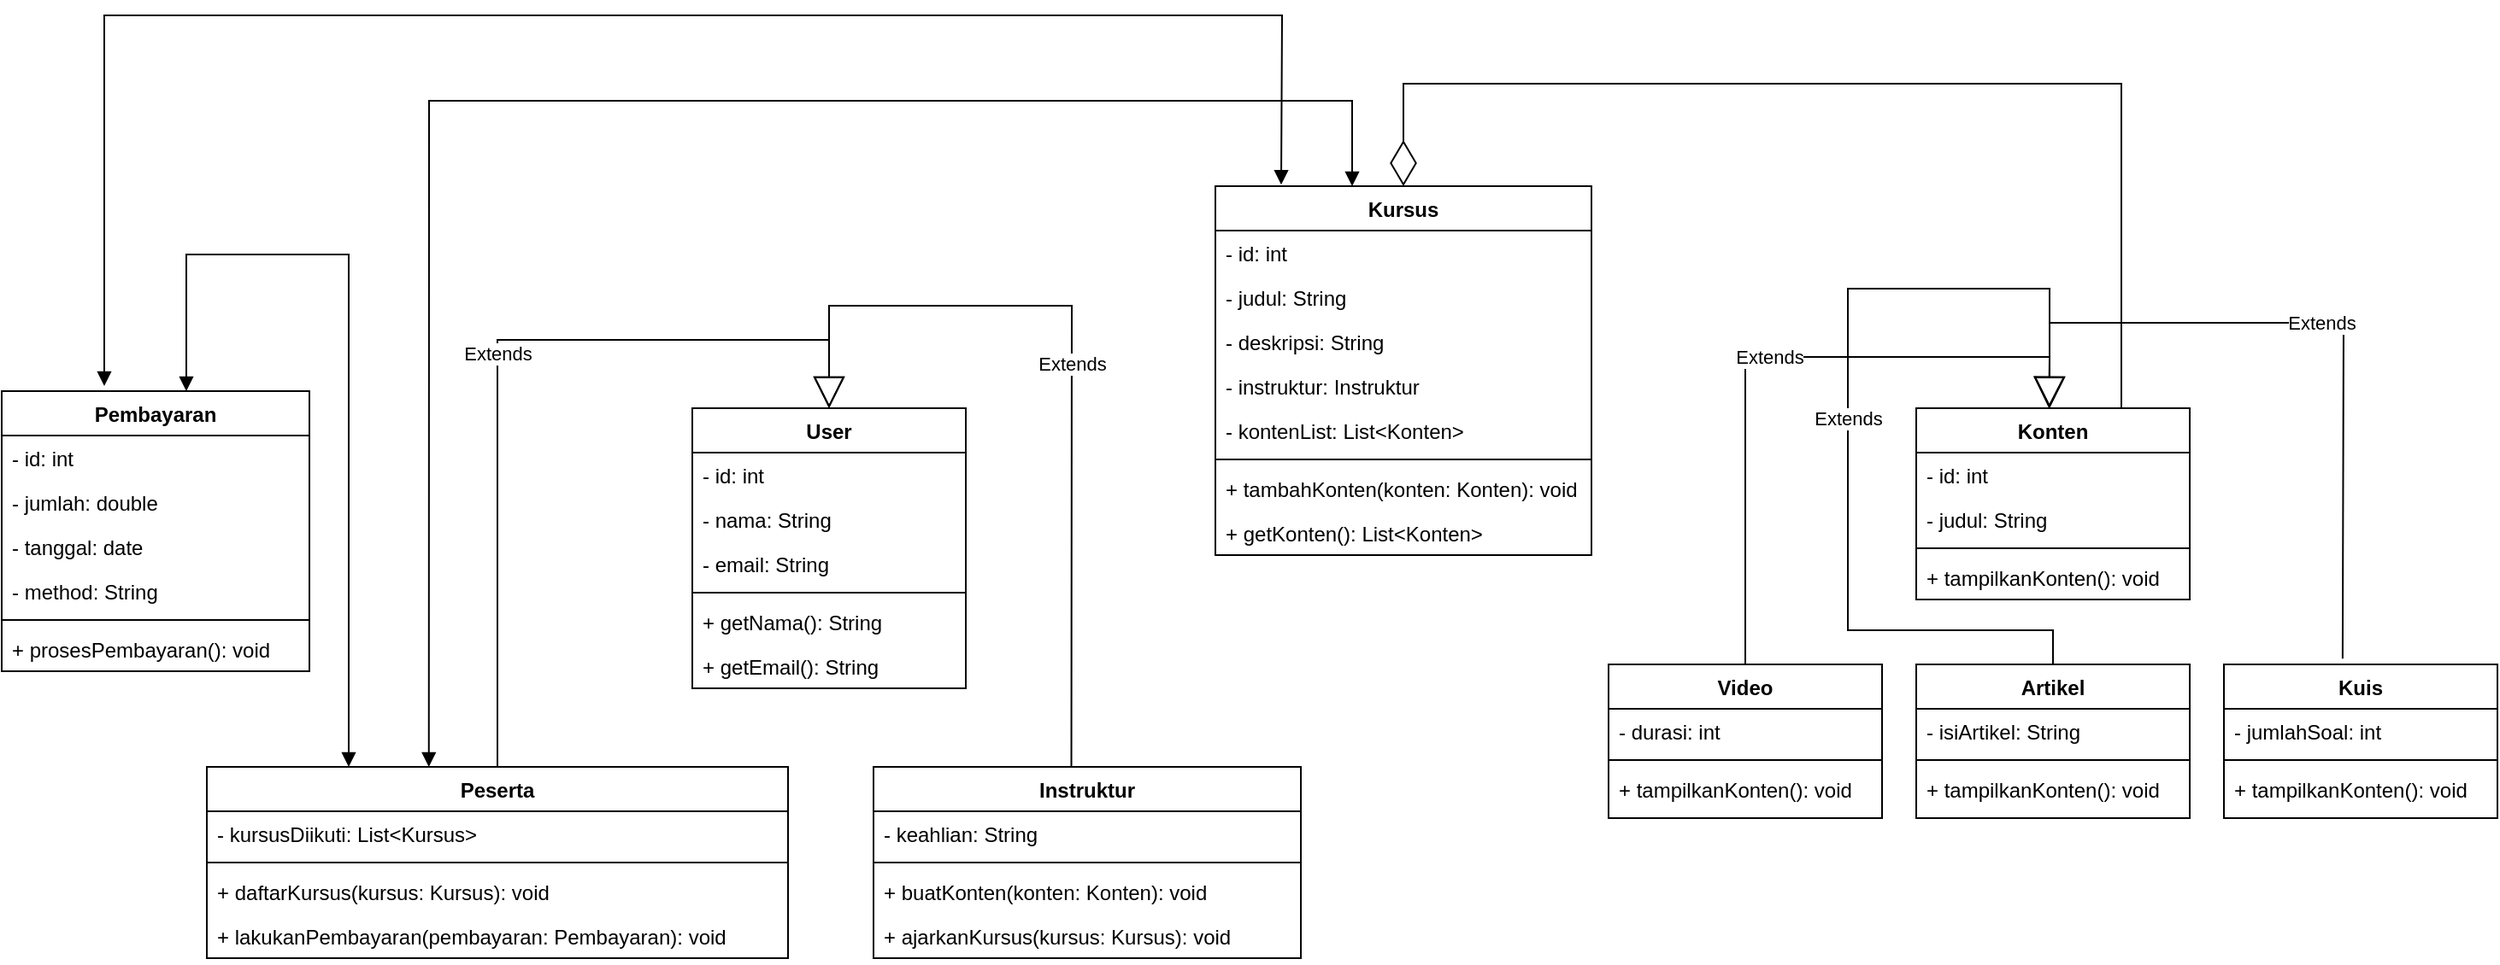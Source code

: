 <mxfile version="27.1.6">
  <diagram id="C5RBs43oDa-KdzZeNtuy" name="Page-1">
    <mxGraphModel dx="1830" dy="1691" grid="1" gridSize="10" guides="1" tooltips="1" connect="1" arrows="1" fold="1" page="1" pageScale="1" pageWidth="827" pageHeight="1169" math="0" shadow="0">
      <root>
        <mxCell id="WIyWlLk6GJQsqaUBKTNV-0" />
        <mxCell id="WIyWlLk6GJQsqaUBKTNV-1" parent="WIyWlLk6GJQsqaUBKTNV-0" />
        <mxCell id="zkfFHV4jXpPFQw0GAbJ--0" value="Instruktur" style="swimlane;fontStyle=1;align=center;verticalAlign=top;childLayout=stackLayout;horizontal=1;startSize=26;horizontalStack=0;resizeParent=1;resizeLast=0;collapsible=1;marginBottom=0;rounded=0;shadow=0;strokeWidth=1;" parent="WIyWlLk6GJQsqaUBKTNV-1" vertex="1">
          <mxGeometry x="360" y="-160" width="250" height="112" as="geometry">
            <mxRectangle x="230" y="140" width="160" height="26" as="alternateBounds" />
          </mxGeometry>
        </mxCell>
        <mxCell id="zkfFHV4jXpPFQw0GAbJ--1" value="- keahlian: String" style="text;align=left;verticalAlign=top;spacingLeft=4;spacingRight=4;overflow=hidden;rotatable=0;points=[[0,0.5],[1,0.5]];portConstraint=eastwest;" parent="zkfFHV4jXpPFQw0GAbJ--0" vertex="1">
          <mxGeometry y="26" width="250" height="26" as="geometry" />
        </mxCell>
        <mxCell id="zkfFHV4jXpPFQw0GAbJ--4" value="" style="line;html=1;strokeWidth=1;align=left;verticalAlign=middle;spacingTop=-1;spacingLeft=3;spacingRight=3;rotatable=0;labelPosition=right;points=[];portConstraint=eastwest;" parent="zkfFHV4jXpPFQw0GAbJ--0" vertex="1">
          <mxGeometry y="52" width="250" height="8" as="geometry" />
        </mxCell>
        <mxCell id="zkfFHV4jXpPFQw0GAbJ--5" value="+ buatKonten(konten: Konten): void" style="text;align=left;verticalAlign=top;spacingLeft=4;spacingRight=4;overflow=hidden;rotatable=0;points=[[0,0.5],[1,0.5]];portConstraint=eastwest;" parent="zkfFHV4jXpPFQw0GAbJ--0" vertex="1">
          <mxGeometry y="60" width="250" height="26" as="geometry" />
        </mxCell>
        <mxCell id="D5QSTnOY90XY7j85dq2K-53" value="+ ajarkanKursus(kursus: Kursus): void" style="text;align=left;verticalAlign=top;spacingLeft=4;spacingRight=4;overflow=hidden;rotatable=0;points=[[0,0.5],[1,0.5]];portConstraint=eastwest;" vertex="1" parent="zkfFHV4jXpPFQw0GAbJ--0">
          <mxGeometry y="86" width="250" height="26" as="geometry" />
        </mxCell>
        <mxCell id="zkfFHV4jXpPFQw0GAbJ--17" value="Kursus" style="swimlane;fontStyle=1;align=center;verticalAlign=top;childLayout=stackLayout;horizontal=1;startSize=26;horizontalStack=0;resizeParent=1;resizeLast=0;collapsible=1;marginBottom=0;rounded=0;shadow=0;strokeWidth=1;" parent="WIyWlLk6GJQsqaUBKTNV-1" vertex="1">
          <mxGeometry x="560" y="-500" width="220" height="216" as="geometry">
            <mxRectangle x="550" y="140" width="160" height="26" as="alternateBounds" />
          </mxGeometry>
        </mxCell>
        <mxCell id="zkfFHV4jXpPFQw0GAbJ--18" value="- id: int" style="text;align=left;verticalAlign=top;spacingLeft=4;spacingRight=4;overflow=hidden;rotatable=0;points=[[0,0.5],[1,0.5]];portConstraint=eastwest;" parent="zkfFHV4jXpPFQw0GAbJ--17" vertex="1">
          <mxGeometry y="26" width="220" height="26" as="geometry" />
        </mxCell>
        <mxCell id="zkfFHV4jXpPFQw0GAbJ--19" value="- judul: String" style="text;align=left;verticalAlign=top;spacingLeft=4;spacingRight=4;overflow=hidden;rotatable=0;points=[[0,0.5],[1,0.5]];portConstraint=eastwest;rounded=0;shadow=0;html=0;" parent="zkfFHV4jXpPFQw0GAbJ--17" vertex="1">
          <mxGeometry y="52" width="220" height="26" as="geometry" />
        </mxCell>
        <mxCell id="zkfFHV4jXpPFQw0GAbJ--20" value="- deskripsi: String" style="text;align=left;verticalAlign=top;spacingLeft=4;spacingRight=4;overflow=hidden;rotatable=0;points=[[0,0.5],[1,0.5]];portConstraint=eastwest;rounded=0;shadow=0;html=0;" parent="zkfFHV4jXpPFQw0GAbJ--17" vertex="1">
          <mxGeometry y="78" width="220" height="26" as="geometry" />
        </mxCell>
        <mxCell id="zkfFHV4jXpPFQw0GAbJ--24" value="- instruktur: Instruktur" style="text;align=left;verticalAlign=top;spacingLeft=4;spacingRight=4;overflow=hidden;rotatable=0;points=[[0,0.5],[1,0.5]];portConstraint=eastwest;" parent="zkfFHV4jXpPFQw0GAbJ--17" vertex="1">
          <mxGeometry y="104" width="220" height="26" as="geometry" />
        </mxCell>
        <mxCell id="zkfFHV4jXpPFQw0GAbJ--25" value="- kontenList: List&lt;Konten&gt;" style="text;align=left;verticalAlign=top;spacingLeft=4;spacingRight=4;overflow=hidden;rotatable=0;points=[[0,0.5],[1,0.5]];portConstraint=eastwest;" parent="zkfFHV4jXpPFQw0GAbJ--17" vertex="1">
          <mxGeometry y="130" width="220" height="26" as="geometry" />
        </mxCell>
        <mxCell id="zkfFHV4jXpPFQw0GAbJ--23" value="" style="line;html=1;strokeWidth=1;align=left;verticalAlign=middle;spacingTop=-1;spacingLeft=3;spacingRight=3;rotatable=0;labelPosition=right;points=[];portConstraint=eastwest;" parent="zkfFHV4jXpPFQw0GAbJ--17" vertex="1">
          <mxGeometry y="156" width="220" height="8" as="geometry" />
        </mxCell>
        <mxCell id="D5QSTnOY90XY7j85dq2K-54" value="+ tambahKonten(konten: Konten): void" style="text;align=left;verticalAlign=top;spacingLeft=4;spacingRight=4;overflow=hidden;rotatable=0;points=[[0,0.5],[1,0.5]];portConstraint=eastwest;" vertex="1" parent="zkfFHV4jXpPFQw0GAbJ--17">
          <mxGeometry y="164" width="220" height="26" as="geometry" />
        </mxCell>
        <mxCell id="D5QSTnOY90XY7j85dq2K-55" value="+ getKonten(): List&lt;Konten&gt;" style="text;align=left;verticalAlign=top;spacingLeft=4;spacingRight=4;overflow=hidden;rotatable=0;points=[[0,0.5],[1,0.5]];portConstraint=eastwest;" vertex="1" parent="zkfFHV4jXpPFQw0GAbJ--17">
          <mxGeometry y="190" width="220" height="26" as="geometry" />
        </mxCell>
        <mxCell id="D5QSTnOY90XY7j85dq2K-38" value="User" style="swimlane;fontStyle=1;align=center;verticalAlign=top;childLayout=stackLayout;horizontal=1;startSize=26;horizontalStack=0;resizeParent=1;resizeLast=0;collapsible=1;marginBottom=0;rounded=0;shadow=0;strokeWidth=1;" vertex="1" parent="WIyWlLk6GJQsqaUBKTNV-1">
          <mxGeometry x="254" y="-370" width="160" height="164" as="geometry">
            <mxRectangle x="230" y="140" width="160" height="26" as="alternateBounds" />
          </mxGeometry>
        </mxCell>
        <mxCell id="D5QSTnOY90XY7j85dq2K-39" value="- id: int" style="text;align=left;verticalAlign=top;spacingLeft=4;spacingRight=4;overflow=hidden;rotatable=0;points=[[0,0.5],[1,0.5]];portConstraint=eastwest;" vertex="1" parent="D5QSTnOY90XY7j85dq2K-38">
          <mxGeometry y="26" width="160" height="26" as="geometry" />
        </mxCell>
        <mxCell id="D5QSTnOY90XY7j85dq2K-40" value="- nama: String" style="text;align=left;verticalAlign=top;spacingLeft=4;spacingRight=4;overflow=hidden;rotatable=0;points=[[0,0.5],[1,0.5]];portConstraint=eastwest;rounded=0;shadow=0;html=0;" vertex="1" parent="D5QSTnOY90XY7j85dq2K-38">
          <mxGeometry y="52" width="160" height="26" as="geometry" />
        </mxCell>
        <mxCell id="D5QSTnOY90XY7j85dq2K-41" value="- email: String" style="text;align=left;verticalAlign=top;spacingLeft=4;spacingRight=4;overflow=hidden;rotatable=0;points=[[0,0.5],[1,0.5]];portConstraint=eastwest;rounded=0;shadow=0;html=0;" vertex="1" parent="D5QSTnOY90XY7j85dq2K-38">
          <mxGeometry y="78" width="160" height="26" as="geometry" />
        </mxCell>
        <mxCell id="D5QSTnOY90XY7j85dq2K-42" value="" style="line;html=1;strokeWidth=1;align=left;verticalAlign=middle;spacingTop=-1;spacingLeft=3;spacingRight=3;rotatable=0;labelPosition=right;points=[];portConstraint=eastwest;" vertex="1" parent="D5QSTnOY90XY7j85dq2K-38">
          <mxGeometry y="104" width="160" height="8" as="geometry" />
        </mxCell>
        <mxCell id="D5QSTnOY90XY7j85dq2K-43" value="+ getNama(): String" style="text;align=left;verticalAlign=top;spacingLeft=4;spacingRight=4;overflow=hidden;rotatable=0;points=[[0,0.5],[1,0.5]];portConstraint=eastwest;" vertex="1" parent="D5QSTnOY90XY7j85dq2K-38">
          <mxGeometry y="112" width="160" height="26" as="geometry" />
        </mxCell>
        <mxCell id="D5QSTnOY90XY7j85dq2K-45" value="+ getEmail(): String" style="text;align=left;verticalAlign=top;spacingLeft=4;spacingRight=4;overflow=hidden;rotatable=0;points=[[0,0.5],[1,0.5]];portConstraint=eastwest;" vertex="1" parent="D5QSTnOY90XY7j85dq2K-38">
          <mxGeometry y="138" width="160" height="26" as="geometry" />
        </mxCell>
        <mxCell id="D5QSTnOY90XY7j85dq2K-46" value="Peserta" style="swimlane;fontStyle=1;align=center;verticalAlign=top;childLayout=stackLayout;horizontal=1;startSize=26;horizontalStack=0;resizeParent=1;resizeLast=0;collapsible=1;marginBottom=0;rounded=0;shadow=0;strokeWidth=1;" vertex="1" parent="WIyWlLk6GJQsqaUBKTNV-1">
          <mxGeometry x="-30" y="-160" width="340" height="112" as="geometry">
            <mxRectangle x="550" y="140" width="160" height="26" as="alternateBounds" />
          </mxGeometry>
        </mxCell>
        <mxCell id="D5QSTnOY90XY7j85dq2K-48" value="- kursusDiikuti: List&lt;Kursus&gt;" style="text;align=left;verticalAlign=top;spacingLeft=4;spacingRight=4;overflow=hidden;rotatable=0;points=[[0,0.5],[1,0.5]];portConstraint=eastwest;rounded=0;shadow=0;html=0;" vertex="1" parent="D5QSTnOY90XY7j85dq2K-46">
          <mxGeometry y="26" width="340" height="26" as="geometry" />
        </mxCell>
        <mxCell id="D5QSTnOY90XY7j85dq2K-50" value="" style="line;html=1;strokeWidth=1;align=left;verticalAlign=middle;spacingTop=-1;spacingLeft=3;spacingRight=3;rotatable=0;labelPosition=right;points=[];portConstraint=eastwest;" vertex="1" parent="D5QSTnOY90XY7j85dq2K-46">
          <mxGeometry y="52" width="340" height="8" as="geometry" />
        </mxCell>
        <mxCell id="D5QSTnOY90XY7j85dq2K-51" value="+ daftarKursus(kursus: Kursus): void" style="text;align=left;verticalAlign=top;spacingLeft=4;spacingRight=4;overflow=hidden;rotatable=0;points=[[0,0.5],[1,0.5]];portConstraint=eastwest;" vertex="1" parent="D5QSTnOY90XY7j85dq2K-46">
          <mxGeometry y="60" width="340" height="26" as="geometry" />
        </mxCell>
        <mxCell id="D5QSTnOY90XY7j85dq2K-52" value="+ lakukanPembayaran(pembayaran: Pembayaran): void" style="text;align=left;verticalAlign=top;spacingLeft=4;spacingRight=4;overflow=hidden;rotatable=0;points=[[0,0.5],[1,0.5]];portConstraint=eastwest;" vertex="1" parent="D5QSTnOY90XY7j85dq2K-46">
          <mxGeometry y="86" width="340" height="26" as="geometry" />
        </mxCell>
        <mxCell id="D5QSTnOY90XY7j85dq2K-56" value="Konten" style="swimlane;fontStyle=1;align=center;verticalAlign=top;childLayout=stackLayout;horizontal=1;startSize=26;horizontalStack=0;resizeParent=1;resizeLast=0;collapsible=1;marginBottom=0;rounded=0;shadow=0;strokeWidth=1;" vertex="1" parent="WIyWlLk6GJQsqaUBKTNV-1">
          <mxGeometry x="970" y="-370" width="160" height="112" as="geometry">
            <mxRectangle x="550" y="140" width="160" height="26" as="alternateBounds" />
          </mxGeometry>
        </mxCell>
        <mxCell id="D5QSTnOY90XY7j85dq2K-57" value="- id: int" style="text;align=left;verticalAlign=top;spacingLeft=4;spacingRight=4;overflow=hidden;rotatable=0;points=[[0,0.5],[1,0.5]];portConstraint=eastwest;" vertex="1" parent="D5QSTnOY90XY7j85dq2K-56">
          <mxGeometry y="26" width="160" height="26" as="geometry" />
        </mxCell>
        <mxCell id="D5QSTnOY90XY7j85dq2K-58" value="- judul: String" style="text;align=left;verticalAlign=top;spacingLeft=4;spacingRight=4;overflow=hidden;rotatable=0;points=[[0,0.5],[1,0.5]];portConstraint=eastwest;rounded=0;shadow=0;html=0;" vertex="1" parent="D5QSTnOY90XY7j85dq2K-56">
          <mxGeometry y="52" width="160" height="26" as="geometry" />
        </mxCell>
        <mxCell id="D5QSTnOY90XY7j85dq2K-60" value="" style="line;html=1;strokeWidth=1;align=left;verticalAlign=middle;spacingTop=-1;spacingLeft=3;spacingRight=3;rotatable=0;labelPosition=right;points=[];portConstraint=eastwest;" vertex="1" parent="D5QSTnOY90XY7j85dq2K-56">
          <mxGeometry y="78" width="160" height="8" as="geometry" />
        </mxCell>
        <mxCell id="D5QSTnOY90XY7j85dq2K-61" value="+ tampilkanKonten(): void" style="text;align=left;verticalAlign=top;spacingLeft=4;spacingRight=4;overflow=hidden;rotatable=0;points=[[0,0.5],[1,0.5]];portConstraint=eastwest;" vertex="1" parent="D5QSTnOY90XY7j85dq2K-56">
          <mxGeometry y="86" width="160" height="26" as="geometry" />
        </mxCell>
        <mxCell id="D5QSTnOY90XY7j85dq2K-63" value="Video" style="swimlane;fontStyle=1;align=center;verticalAlign=top;childLayout=stackLayout;horizontal=1;startSize=26;horizontalStack=0;resizeParent=1;resizeLast=0;collapsible=1;marginBottom=0;rounded=0;shadow=0;strokeWidth=1;" vertex="1" parent="WIyWlLk6GJQsqaUBKTNV-1">
          <mxGeometry x="790" y="-220" width="160" height="90" as="geometry">
            <mxRectangle x="550" y="140" width="160" height="26" as="alternateBounds" />
          </mxGeometry>
        </mxCell>
        <mxCell id="D5QSTnOY90XY7j85dq2K-64" value="- durasi: int" style="text;align=left;verticalAlign=top;spacingLeft=4;spacingRight=4;overflow=hidden;rotatable=0;points=[[0,0.5],[1,0.5]];portConstraint=eastwest;" vertex="1" parent="D5QSTnOY90XY7j85dq2K-63">
          <mxGeometry y="26" width="160" height="26" as="geometry" />
        </mxCell>
        <mxCell id="D5QSTnOY90XY7j85dq2K-66" value="" style="line;html=1;strokeWidth=1;align=left;verticalAlign=middle;spacingTop=-1;spacingLeft=3;spacingRight=3;rotatable=0;labelPosition=right;points=[];portConstraint=eastwest;" vertex="1" parent="D5QSTnOY90XY7j85dq2K-63">
          <mxGeometry y="52" width="160" height="8" as="geometry" />
        </mxCell>
        <mxCell id="D5QSTnOY90XY7j85dq2K-67" value="+ tampilkanKonten(): void" style="text;align=left;verticalAlign=top;spacingLeft=4;spacingRight=4;overflow=hidden;rotatable=0;points=[[0,0.5],[1,0.5]];portConstraint=eastwest;" vertex="1" parent="D5QSTnOY90XY7j85dq2K-63">
          <mxGeometry y="60" width="160" height="30" as="geometry" />
        </mxCell>
        <mxCell id="D5QSTnOY90XY7j85dq2K-68" value="Artikel" style="swimlane;fontStyle=1;align=center;verticalAlign=top;childLayout=stackLayout;horizontal=1;startSize=26;horizontalStack=0;resizeParent=1;resizeLast=0;collapsible=1;marginBottom=0;rounded=0;shadow=0;strokeWidth=1;" vertex="1" parent="WIyWlLk6GJQsqaUBKTNV-1">
          <mxGeometry x="970" y="-220" width="160" height="90" as="geometry">
            <mxRectangle x="550" y="140" width="160" height="26" as="alternateBounds" />
          </mxGeometry>
        </mxCell>
        <mxCell id="D5QSTnOY90XY7j85dq2K-69" value="- isiArtikel: String" style="text;align=left;verticalAlign=top;spacingLeft=4;spacingRight=4;overflow=hidden;rotatable=0;points=[[0,0.5],[1,0.5]];portConstraint=eastwest;" vertex="1" parent="D5QSTnOY90XY7j85dq2K-68">
          <mxGeometry y="26" width="160" height="26" as="geometry" />
        </mxCell>
        <mxCell id="D5QSTnOY90XY7j85dq2K-70" value="" style="line;html=1;strokeWidth=1;align=left;verticalAlign=middle;spacingTop=-1;spacingLeft=3;spacingRight=3;rotatable=0;labelPosition=right;points=[];portConstraint=eastwest;" vertex="1" parent="D5QSTnOY90XY7j85dq2K-68">
          <mxGeometry y="52" width="160" height="8" as="geometry" />
        </mxCell>
        <mxCell id="D5QSTnOY90XY7j85dq2K-71" value="+ tampilkanKonten(): void" style="text;align=left;verticalAlign=top;spacingLeft=4;spacingRight=4;overflow=hidden;rotatable=0;points=[[0,0.5],[1,0.5]];portConstraint=eastwest;" vertex="1" parent="D5QSTnOY90XY7j85dq2K-68">
          <mxGeometry y="60" width="160" height="30" as="geometry" />
        </mxCell>
        <mxCell id="D5QSTnOY90XY7j85dq2K-72" value="Kuis" style="swimlane;fontStyle=1;align=center;verticalAlign=top;childLayout=stackLayout;horizontal=1;startSize=26;horizontalStack=0;resizeParent=1;resizeLast=0;collapsible=1;marginBottom=0;rounded=0;shadow=0;strokeWidth=1;" vertex="1" parent="WIyWlLk6GJQsqaUBKTNV-1">
          <mxGeometry x="1150" y="-220" width="160" height="90" as="geometry">
            <mxRectangle x="550" y="140" width="160" height="26" as="alternateBounds" />
          </mxGeometry>
        </mxCell>
        <mxCell id="D5QSTnOY90XY7j85dq2K-73" value="- jumlahSoal: int" style="text;align=left;verticalAlign=top;spacingLeft=4;spacingRight=4;overflow=hidden;rotatable=0;points=[[0,0.5],[1,0.5]];portConstraint=eastwest;" vertex="1" parent="D5QSTnOY90XY7j85dq2K-72">
          <mxGeometry y="26" width="160" height="26" as="geometry" />
        </mxCell>
        <mxCell id="D5QSTnOY90XY7j85dq2K-74" value="" style="line;html=1;strokeWidth=1;align=left;verticalAlign=middle;spacingTop=-1;spacingLeft=3;spacingRight=3;rotatable=0;labelPosition=right;points=[];portConstraint=eastwest;" vertex="1" parent="D5QSTnOY90XY7j85dq2K-72">
          <mxGeometry y="52" width="160" height="8" as="geometry" />
        </mxCell>
        <mxCell id="D5QSTnOY90XY7j85dq2K-75" value="+ tampilkanKonten(): void" style="text;align=left;verticalAlign=top;spacingLeft=4;spacingRight=4;overflow=hidden;rotatable=0;points=[[0,0.5],[1,0.5]];portConstraint=eastwest;" vertex="1" parent="D5QSTnOY90XY7j85dq2K-72">
          <mxGeometry y="60" width="160" height="30" as="geometry" />
        </mxCell>
        <mxCell id="D5QSTnOY90XY7j85dq2K-76" value="Pembayaran" style="swimlane;fontStyle=1;align=center;verticalAlign=top;childLayout=stackLayout;horizontal=1;startSize=26;horizontalStack=0;resizeParent=1;resizeLast=0;collapsible=1;marginBottom=0;rounded=0;shadow=0;strokeWidth=1;" vertex="1" parent="WIyWlLk6GJQsqaUBKTNV-1">
          <mxGeometry x="-150" y="-380" width="180" height="164" as="geometry">
            <mxRectangle x="550" y="140" width="160" height="26" as="alternateBounds" />
          </mxGeometry>
        </mxCell>
        <mxCell id="D5QSTnOY90XY7j85dq2K-77" value="- id: int" style="text;align=left;verticalAlign=top;spacingLeft=4;spacingRight=4;overflow=hidden;rotatable=0;points=[[0,0.5],[1,0.5]];portConstraint=eastwest;" vertex="1" parent="D5QSTnOY90XY7j85dq2K-76">
          <mxGeometry y="26" width="180" height="26" as="geometry" />
        </mxCell>
        <mxCell id="D5QSTnOY90XY7j85dq2K-78" value="- jumlah: double" style="text;align=left;verticalAlign=top;spacingLeft=4;spacingRight=4;overflow=hidden;rotatable=0;points=[[0,0.5],[1,0.5]];portConstraint=eastwest;rounded=0;shadow=0;html=0;" vertex="1" parent="D5QSTnOY90XY7j85dq2K-76">
          <mxGeometry y="52" width="180" height="26" as="geometry" />
        </mxCell>
        <mxCell id="D5QSTnOY90XY7j85dq2K-79" value="- tanggal: date" style="text;align=left;verticalAlign=top;spacingLeft=4;spacingRight=4;overflow=hidden;rotatable=0;points=[[0,0.5],[1,0.5]];portConstraint=eastwest;rounded=0;shadow=0;html=0;" vertex="1" parent="D5QSTnOY90XY7j85dq2K-76">
          <mxGeometry y="78" width="180" height="26" as="geometry" />
        </mxCell>
        <mxCell id="D5QSTnOY90XY7j85dq2K-80" value="- method: String" style="text;align=left;verticalAlign=top;spacingLeft=4;spacingRight=4;overflow=hidden;rotatable=0;points=[[0,0.5],[1,0.5]];portConstraint=eastwest;" vertex="1" parent="D5QSTnOY90XY7j85dq2K-76">
          <mxGeometry y="104" width="180" height="26" as="geometry" />
        </mxCell>
        <mxCell id="D5QSTnOY90XY7j85dq2K-82" value="" style="line;html=1;strokeWidth=1;align=left;verticalAlign=middle;spacingTop=-1;spacingLeft=3;spacingRight=3;rotatable=0;labelPosition=right;points=[];portConstraint=eastwest;" vertex="1" parent="D5QSTnOY90XY7j85dq2K-76">
          <mxGeometry y="130" width="180" height="8" as="geometry" />
        </mxCell>
        <mxCell id="D5QSTnOY90XY7j85dq2K-83" value="+ prosesPembayaran(): void" style="text;align=left;verticalAlign=top;spacingLeft=4;spacingRight=4;overflow=hidden;rotatable=0;points=[[0,0.5],[1,0.5]];portConstraint=eastwest;" vertex="1" parent="D5QSTnOY90XY7j85dq2K-76">
          <mxGeometry y="138" width="180" height="26" as="geometry" />
        </mxCell>
        <mxCell id="D5QSTnOY90XY7j85dq2K-86" value="Extends" style="endArrow=block;endSize=16;endFill=0;html=1;rounded=0;entryX=0.5;entryY=0;entryDx=0;entryDy=0;" edge="1" parent="WIyWlLk6GJQsqaUBKTNV-1" source="D5QSTnOY90XY7j85dq2K-46" target="D5QSTnOY90XY7j85dq2K-38">
          <mxGeometry width="160" relative="1" as="geometry">
            <mxPoint x="380" y="106" as="sourcePoint" />
            <mxPoint x="410" y="-100" as="targetPoint" />
            <Array as="points">
              <mxPoint x="140" y="-410" />
              <mxPoint x="334" y="-410" />
            </Array>
          </mxGeometry>
        </mxCell>
        <mxCell id="D5QSTnOY90XY7j85dq2K-87" value="Extends" style="endArrow=block;endSize=16;endFill=0;html=1;rounded=0;exitX=0.463;exitY=0.016;exitDx=0;exitDy=0;exitPerimeter=0;" edge="1" parent="WIyWlLk6GJQsqaUBKTNV-1">
          <mxGeometry width="160" relative="1" as="geometry">
            <mxPoint x="475.75" y="-160.208" as="sourcePoint" />
            <mxPoint x="334" y="-370" as="targetPoint" />
            <Array as="points">
              <mxPoint x="476" y="-430" />
              <mxPoint x="334" y="-430" />
            </Array>
          </mxGeometry>
        </mxCell>
        <mxCell id="D5QSTnOY90XY7j85dq2K-88" value="Extends" style="endArrow=block;endSize=16;endFill=0;html=1;rounded=0;exitX=0.5;exitY=0;exitDx=0;exitDy=0;entryX=0.485;entryY=0;entryDx=0;entryDy=0;entryPerimeter=0;" edge="1" parent="WIyWlLk6GJQsqaUBKTNV-1" source="D5QSTnOY90XY7j85dq2K-63" target="D5QSTnOY90XY7j85dq2K-56">
          <mxGeometry width="160" relative="1" as="geometry">
            <mxPoint x="650" y="-130" as="sourcePoint" />
            <mxPoint x="810" y="-130" as="targetPoint" />
            <Array as="points">
              <mxPoint x="870" y="-400" />
              <mxPoint x="1048" y="-400" />
            </Array>
          </mxGeometry>
        </mxCell>
        <mxCell id="D5QSTnOY90XY7j85dq2K-90" value="Extends" style="endArrow=block;endSize=16;endFill=0;html=1;rounded=0;entryX=0.485;entryY=0;entryDx=0;entryDy=0;entryPerimeter=0;exitX=0.434;exitY=-0.038;exitDx=0;exitDy=0;exitPerimeter=0;" edge="1" parent="WIyWlLk6GJQsqaUBKTNV-1" source="D5QSTnOY90XY7j85dq2K-72">
          <mxGeometry width="160" relative="1" as="geometry">
            <mxPoint x="1210" y="-230" as="sourcePoint" />
            <mxPoint x="1048" y="-370" as="targetPoint" />
            <Array as="points">
              <mxPoint x="1220" y="-420" />
              <mxPoint x="1048" y="-420" />
            </Array>
          </mxGeometry>
        </mxCell>
        <mxCell id="D5QSTnOY90XY7j85dq2K-92" value="Extends" style="endArrow=block;endSize=16;endFill=0;html=1;rounded=0;exitX=0.5;exitY=0;exitDx=0;exitDy=0;entryX=0.485;entryY=0;entryDx=0;entryDy=0;entryPerimeter=0;" edge="1" parent="WIyWlLk6GJQsqaUBKTNV-1" source="D5QSTnOY90XY7j85dq2K-68">
          <mxGeometry width="160" relative="1" as="geometry">
            <mxPoint x="870" y="-220" as="sourcePoint" />
            <mxPoint x="1048" y="-370" as="targetPoint" />
            <Array as="points">
              <mxPoint x="1050" y="-240" />
              <mxPoint x="930" y="-240" />
              <mxPoint x="930" y="-440" />
              <mxPoint x="1048" y="-440" />
            </Array>
          </mxGeometry>
        </mxCell>
        <mxCell id="D5QSTnOY90XY7j85dq2K-93" value="" style="endArrow=diamondThin;endFill=0;endSize=24;html=1;rounded=0;exitX=0.75;exitY=0;exitDx=0;exitDy=0;entryX=0.5;entryY=0;entryDx=0;entryDy=0;" edge="1" parent="WIyWlLk6GJQsqaUBKTNV-1" source="D5QSTnOY90XY7j85dq2K-56" target="zkfFHV4jXpPFQw0GAbJ--17">
          <mxGeometry width="160" relative="1" as="geometry">
            <mxPoint x="930" y="-320" as="sourcePoint" />
            <mxPoint x="1090" y="-320" as="targetPoint" />
            <Array as="points">
              <mxPoint x="1090" y="-560" />
              <mxPoint x="670" y="-560" />
            </Array>
          </mxGeometry>
        </mxCell>
        <mxCell id="D5QSTnOY90XY7j85dq2K-98" value="" style="endArrow=block;startArrow=block;endFill=1;startFill=1;html=1;rounded=0;entryX=0.175;entryY=-0.004;entryDx=0;entryDy=0;entryPerimeter=0;" edge="1" parent="WIyWlLk6GJQsqaUBKTNV-1" target="zkfFHV4jXpPFQw0GAbJ--17">
          <mxGeometry width="160" relative="1" as="geometry">
            <mxPoint x="-90" y="-383" as="sourcePoint" />
            <mxPoint x="400" y="-410" as="targetPoint" />
            <Array as="points">
              <mxPoint x="-90" y="-600" />
              <mxPoint x="599" y="-600" />
            </Array>
          </mxGeometry>
        </mxCell>
        <mxCell id="D5QSTnOY90XY7j85dq2K-99" value="" style="endArrow=block;startArrow=block;endFill=1;startFill=1;html=1;rounded=0;exitX=0.6;exitY=0;exitDx=0;exitDy=0;exitPerimeter=0;entryX=0.25;entryY=0;entryDx=0;entryDy=0;" edge="1" parent="WIyWlLk6GJQsqaUBKTNV-1" source="D5QSTnOY90XY7j85dq2K-76">
          <mxGeometry width="160" relative="1" as="geometry">
            <mxPoint x="-34.82" y="-378.032" as="sourcePoint" />
            <mxPoint x="53.0" y="-160" as="targetPoint" />
            <Array as="points">
              <mxPoint x="-42" y="-460" />
              <mxPoint x="53" y="-460" />
            </Array>
          </mxGeometry>
        </mxCell>
        <mxCell id="D5QSTnOY90XY7j85dq2K-100" value="" style="endArrow=block;startArrow=block;endFill=1;startFill=1;html=1;rounded=0;exitX=0.091;exitY=0;exitDx=0;exitDy=0;exitPerimeter=0;entryX=0.382;entryY=0;entryDx=0;entryDy=0;entryPerimeter=0;" edge="1" parent="WIyWlLk6GJQsqaUBKTNV-1" target="D5QSTnOY90XY7j85dq2K-46">
          <mxGeometry width="160" relative="1" as="geometry">
            <mxPoint x="640.01" y="-500" as="sourcePoint" />
            <mxPoint x="150.01" y="-160" as="targetPoint" />
            <Array as="points">
              <mxPoint x="640" y="-550" />
              <mxPoint x="100" y="-550" />
            </Array>
          </mxGeometry>
        </mxCell>
      </root>
    </mxGraphModel>
  </diagram>
</mxfile>
